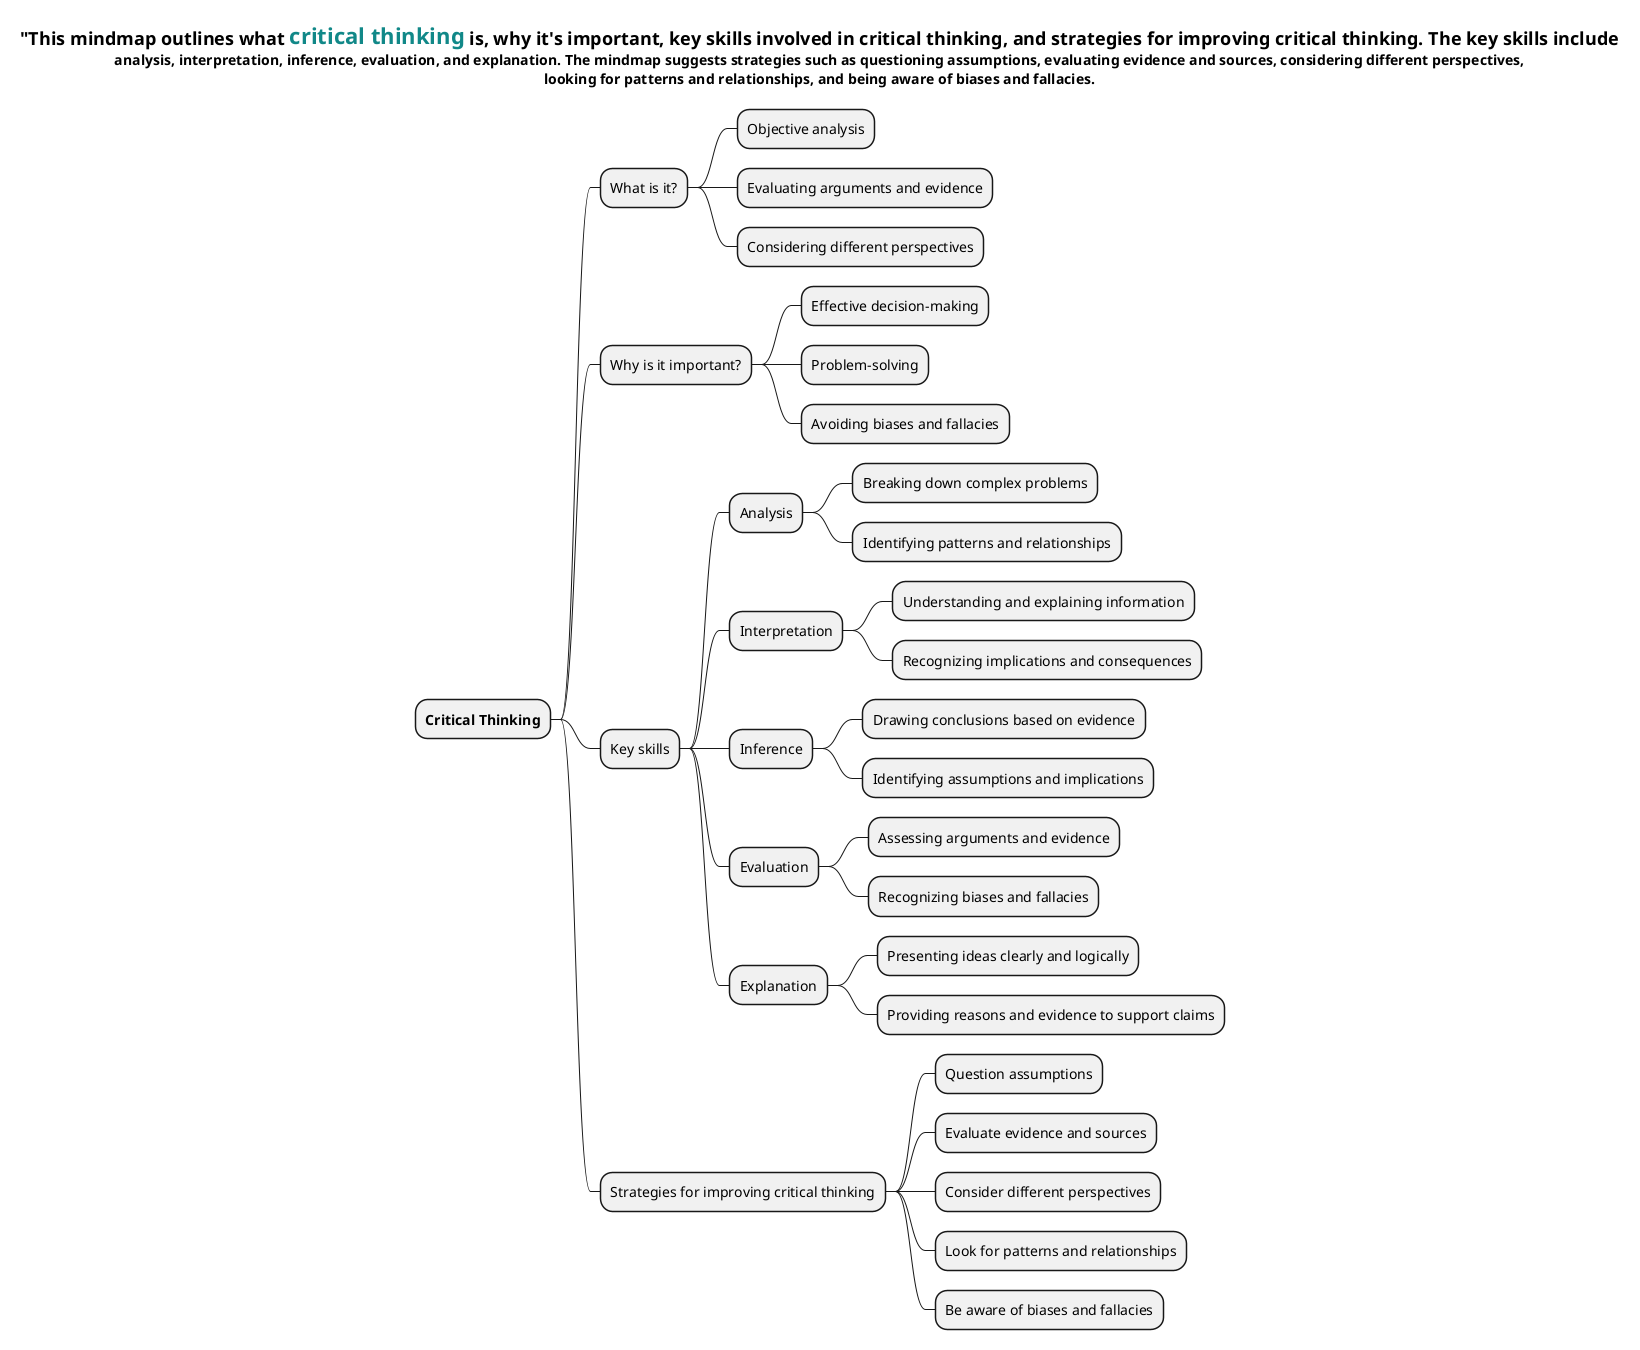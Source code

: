 @startmindmap
title = "This mindmap outlines what <color #118888>critical thinking</color> is, why it's important, key skills involved in critical thinking, and strategies for improving critical thinking. The key skills include\n analysis, interpretation, inference, evaluation, and explanation. The mindmap suggests strategies such as questioning assumptions, evaluating evidence and sources, considering different perspectives, \nlooking for patterns and relationships, and being aware of biases and fallacies.





* **Critical Thinking**
** What is it?
*** Objective analysis
*** Evaluating arguments and evidence
*** Considering different perspectives
** Why is it important?
*** Effective decision-making
*** Problem-solving
*** Avoiding biases and fallacies
** Key skills
*** Analysis
**** Breaking down complex problems
**** Identifying patterns and relationships
*** Interpretation
**** Understanding and explaining information
**** Recognizing implications and consequences
*** Inference
**** Drawing conclusions based on evidence
**** Identifying assumptions and implications
*** Evaluation
**** Assessing arguments and evidence
**** Recognizing biases and fallacies
*** Explanation
**** Presenting ideas clearly and logically
**** Providing reasons and evidence to support claims
** Strategies for improving critical thinking
*** Question assumptions
*** Evaluate evidence and sources
*** Consider different perspectives
*** Look for patterns and relationships
*** Be aware of biases and fallacies
@endmindmap
